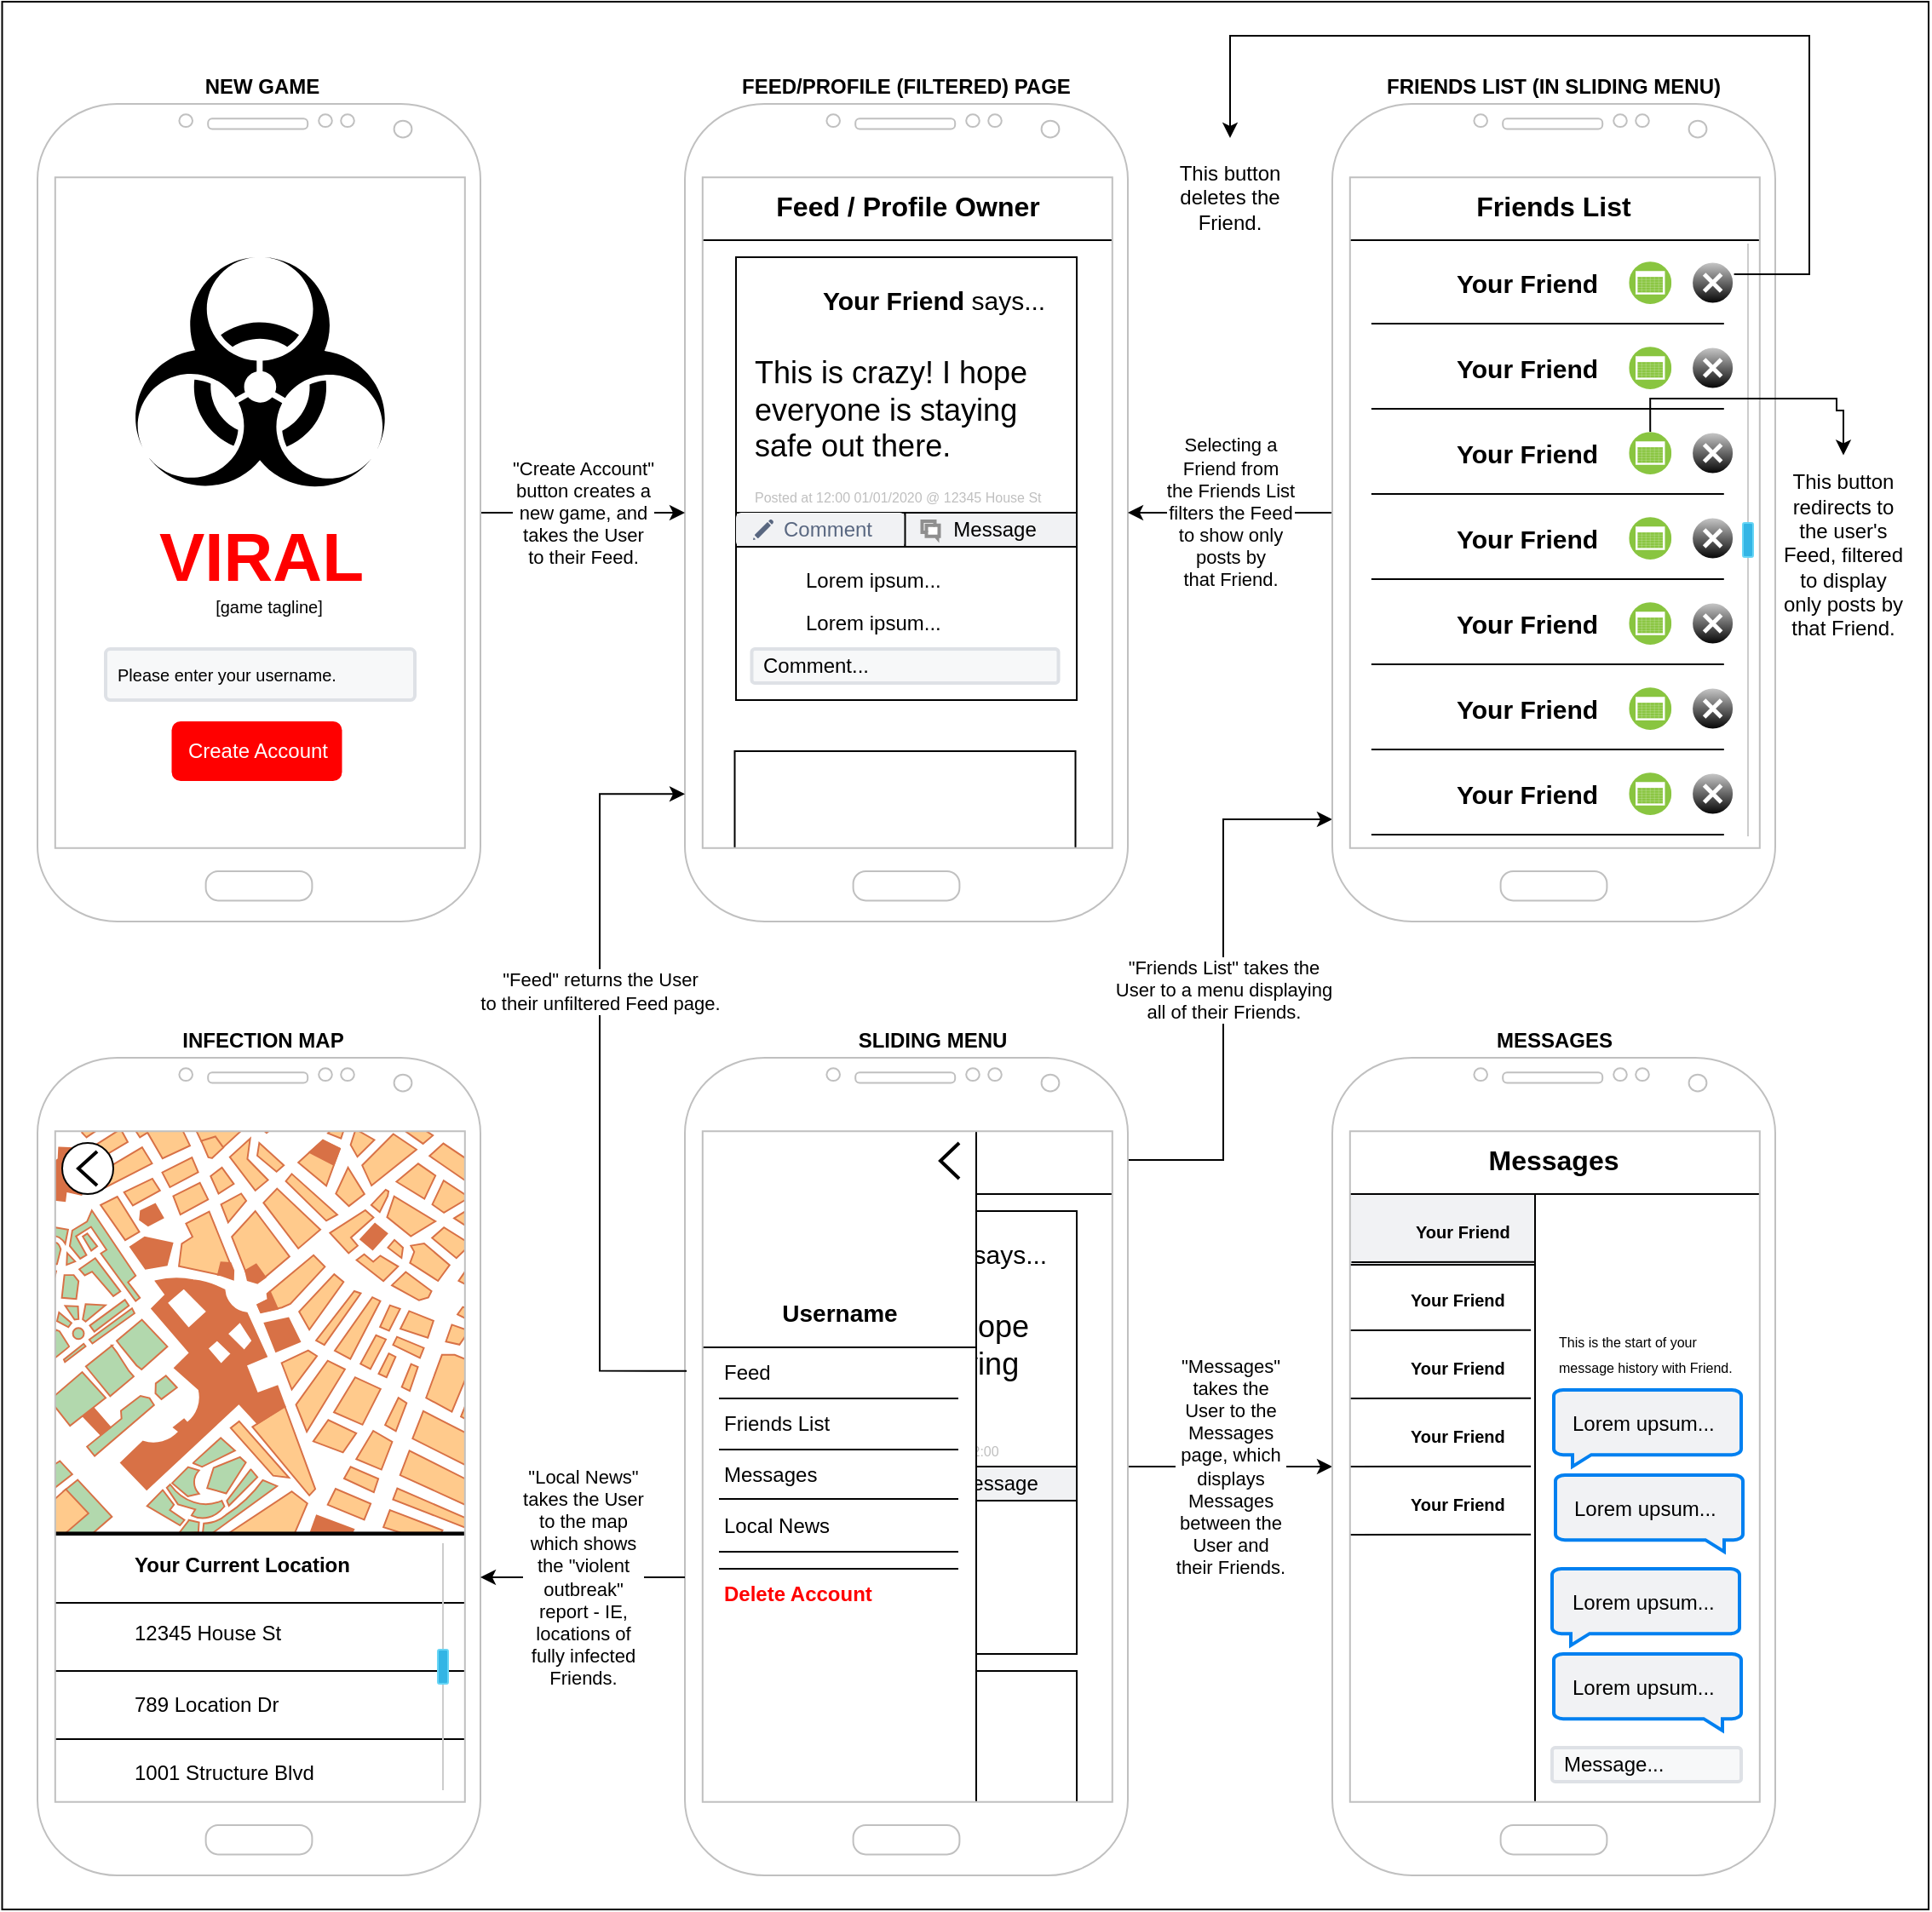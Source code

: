 <mxfile version="13.10.4" type="device"><diagram id="xBEG8nHPjuglZwFJelRr" name="Page-1"><mxGraphModel dx="1550" dy="1936" grid="1" gridSize="10" guides="1" tooltips="1" connect="1" arrows="1" fold="1" page="1" pageScale="1" pageWidth="850" pageHeight="1100" math="0" shadow="0"><root><mxCell id="0"/><mxCell id="1" parent="0"/><mxCell id="NJCyC9JoE9aAot3dps7u-75" value="&lt;font color=&quot;#ff0000&quot; size=&quot;1&quot;&gt;&lt;b style=&quot;font-size: 200px&quot;&gt;V&lt;/b&gt;&lt;/font&gt;" style="text;html=1;strokeColor=none;fillColor=none;align=center;verticalAlign=middle;whiteSpace=wrap;rounded=0;" parent="1" vertex="1"><mxGeometry x="110" y="120" width="160" height="160" as="geometry"/></mxCell><mxCell id="6QapBlnQZjhQ1HL3HOUa-1" value="" style="rounded=0;whiteSpace=wrap;html=1;" parent="1" vertex="1"><mxGeometry x="39.25" y="-20" width="1130.75" height="1120" as="geometry"/></mxCell><mxCell id="NJCyC9JoE9aAot3dps7u-272" value="" style="group" parent="1" vertex="1" connectable="0"><mxGeometry x="829" y="690" width="120" height="350" as="geometry"/></mxCell><mxCell id="NJCyC9JoE9aAot3dps7u-276" value="" style="rounded=0;whiteSpace=wrap;html=1;strokeColor=#000000;fillColor=#FFFFFF;fontColor=#000000;" parent="NJCyC9JoE9aAot3dps7u-272" vertex="1"><mxGeometry y="-15" width="110" height="365" as="geometry"/></mxCell><mxCell id="NJCyC9JoE9aAot3dps7u-286" value="" style="group" parent="NJCyC9JoE9aAot3dps7u-272" vertex="1" connectable="0"><mxGeometry x="0.004" y="40" width="107.786" height="30" as="geometry"/></mxCell><mxCell id="NJCyC9JoE9aAot3dps7u-287" value="" style="shape=image;html=1;verticalAlign=top;verticalLabelPosition=bottom;labelBackgroundColor=#ffffff;imageAspect=0;aspect=fixed;image=https://cdn2.iconfinder.com/data/icons/circle-icons-1/64/profle-128.png" parent="NJCyC9JoE9aAot3dps7u-286" vertex="1"><mxGeometry x="4.716" width="23.077" height="23.077" as="geometry"/></mxCell><mxCell id="NJCyC9JoE9aAot3dps7u-288" value="&lt;font size=&quot;1&quot;&gt;&lt;b&gt;Your Friend&lt;/b&gt;&lt;/font&gt;" style="text;html=1;strokeColor=none;fillColor=none;align=left;verticalAlign=middle;whiteSpace=wrap;rounded=0;" parent="NJCyC9JoE9aAot3dps7u-286" vertex="1"><mxGeometry x="35.316" width="72.47" height="23.08" as="geometry"/></mxCell><mxCell id="NJCyC9JoE9aAot3dps7u-289" value="" style="endArrow=none;html=1;entryX=0.993;entryY=0.123;entryDx=0;entryDy=0;entryPerimeter=0;" parent="NJCyC9JoE9aAot3dps7u-286" edge="1"><mxGeometry width="50" height="50" relative="1" as="geometry"><mxPoint y="30" as="sourcePoint"/><mxPoint x="107.546" y="29.895" as="targetPoint"/></mxGeometry></mxCell><mxCell id="NJCyC9JoE9aAot3dps7u-285" value="" style="group" parent="NJCyC9JoE9aAot3dps7u-272" vertex="1" connectable="0"><mxGeometry x="0.004" y="80" width="107.786" height="30" as="geometry"/></mxCell><mxCell id="NJCyC9JoE9aAot3dps7u-282" value="" style="shape=image;html=1;verticalAlign=top;verticalLabelPosition=bottom;labelBackgroundColor=#ffffff;imageAspect=0;aspect=fixed;image=https://cdn2.iconfinder.com/data/icons/circle-icons-1/64/profle-128.png" parent="NJCyC9JoE9aAot3dps7u-285" vertex="1"><mxGeometry x="4.716" width="23.077" height="23.077" as="geometry"/></mxCell><mxCell id="NJCyC9JoE9aAot3dps7u-283" value="&lt;font size=&quot;1&quot;&gt;&lt;b&gt;Your Friend&lt;/b&gt;&lt;/font&gt;" style="text;html=1;strokeColor=none;fillColor=none;align=left;verticalAlign=middle;whiteSpace=wrap;rounded=0;" parent="NJCyC9JoE9aAot3dps7u-285" vertex="1"><mxGeometry x="35.316" width="72.47" height="23.08" as="geometry"/></mxCell><mxCell id="NJCyC9JoE9aAot3dps7u-284" value="" style="endArrow=none;html=1;entryX=0.993;entryY=0.123;entryDx=0;entryDy=0;entryPerimeter=0;" parent="NJCyC9JoE9aAot3dps7u-285" edge="1"><mxGeometry width="50" height="50" relative="1" as="geometry"><mxPoint y="30" as="sourcePoint"/><mxPoint x="107.546" y="29.895" as="targetPoint"/></mxGeometry></mxCell><mxCell id="NJCyC9JoE9aAot3dps7u-290" value="" style="group" parent="NJCyC9JoE9aAot3dps7u-272" vertex="1" connectable="0"><mxGeometry x="0.004" y="120" width="107.786" height="30" as="geometry"/></mxCell><mxCell id="NJCyC9JoE9aAot3dps7u-291" value="" style="shape=image;html=1;verticalAlign=top;verticalLabelPosition=bottom;labelBackgroundColor=#ffffff;imageAspect=0;aspect=fixed;image=https://cdn2.iconfinder.com/data/icons/circle-icons-1/64/profle-128.png" parent="NJCyC9JoE9aAot3dps7u-290" vertex="1"><mxGeometry x="4.716" width="23.077" height="23.077" as="geometry"/></mxCell><mxCell id="NJCyC9JoE9aAot3dps7u-292" value="&lt;font size=&quot;1&quot;&gt;&lt;b&gt;Your Friend&lt;/b&gt;&lt;/font&gt;" style="text;html=1;strokeColor=none;fillColor=none;align=left;verticalAlign=middle;whiteSpace=wrap;rounded=0;" parent="NJCyC9JoE9aAot3dps7u-290" vertex="1"><mxGeometry x="35.316" width="72.47" height="23.08" as="geometry"/></mxCell><mxCell id="NJCyC9JoE9aAot3dps7u-293" value="" style="endArrow=none;html=1;entryX=0.993;entryY=0.123;entryDx=0;entryDy=0;entryPerimeter=0;" parent="NJCyC9JoE9aAot3dps7u-290" edge="1"><mxGeometry width="50" height="50" relative="1" as="geometry"><mxPoint y="30" as="sourcePoint"/><mxPoint x="107.546" y="29.895" as="targetPoint"/></mxGeometry></mxCell><mxCell id="NJCyC9JoE9aAot3dps7u-295" value="" style="group" parent="NJCyC9JoE9aAot3dps7u-272" vertex="1" connectable="0"><mxGeometry x="0.004" y="160" width="107.786" height="30" as="geometry"/></mxCell><mxCell id="NJCyC9JoE9aAot3dps7u-296" value="" style="shape=image;html=1;verticalAlign=top;verticalLabelPosition=bottom;labelBackgroundColor=#ffffff;imageAspect=0;aspect=fixed;image=https://cdn2.iconfinder.com/data/icons/circle-icons-1/64/profle-128.png" parent="NJCyC9JoE9aAot3dps7u-295" vertex="1"><mxGeometry x="4.716" width="23.077" height="23.077" as="geometry"/></mxCell><mxCell id="NJCyC9JoE9aAot3dps7u-297" value="&lt;font size=&quot;1&quot;&gt;&lt;b&gt;Your Friend&lt;/b&gt;&lt;/font&gt;" style="text;html=1;strokeColor=none;fillColor=none;align=left;verticalAlign=middle;whiteSpace=wrap;rounded=0;" parent="NJCyC9JoE9aAot3dps7u-295" vertex="1"><mxGeometry x="35.316" width="72.47" height="23.08" as="geometry"/></mxCell><mxCell id="NJCyC9JoE9aAot3dps7u-298" value="" style="endArrow=none;html=1;entryX=0.993;entryY=0.123;entryDx=0;entryDy=0;entryPerimeter=0;" parent="NJCyC9JoE9aAot3dps7u-295" edge="1"><mxGeometry width="50" height="50" relative="1" as="geometry"><mxPoint y="30" as="sourcePoint"/><mxPoint x="107.546" y="29.895" as="targetPoint"/></mxGeometry></mxCell><mxCell id="NJCyC9JoE9aAot3dps7u-274" value="&lt;font size=&quot;1&quot;&gt;&lt;b&gt;Your Friend&lt;/b&gt;&lt;/font&gt;" style="text;html=1;strokeColor=none;fillColor=none;align=left;verticalAlign=middle;whiteSpace=wrap;rounded=0;" parent="NJCyC9JoE9aAot3dps7u-272" vertex="1"><mxGeometry x="37" width="72.47" height="23.08" as="geometry"/></mxCell><mxCell id="NJCyC9JoE9aAot3dps7u-273" value="" style="shape=image;html=1;verticalAlign=top;verticalLabelPosition=bottom;labelBackgroundColor=#ffffff;imageAspect=0;aspect=fixed;image=https://cdn2.iconfinder.com/data/icons/circle-icons-1/64/profle-128.png" parent="NJCyC9JoE9aAot3dps7u-272" vertex="1"><mxGeometry x="6.4" width="23.077" height="23.077" as="geometry"/></mxCell><mxCell id="NJCyC9JoE9aAot3dps7u-275" value="" style="endArrow=none;html=1;entryX=0.993;entryY=0.123;entryDx=0;entryDy=0;entryPerimeter=0;" parent="NJCyC9JoE9aAot3dps7u-272" target="NJCyC9JoE9aAot3dps7u-276" edge="1"><mxGeometry width="50" height="50" relative="1" as="geometry"><mxPoint x="1.684" y="30" as="sourcePoint"/><mxPoint x="80" y="30" as="targetPoint"/></mxGeometry></mxCell><mxCell id="NJCyC9JoE9aAot3dps7u-311" value="" style="rounded=0;whiteSpace=wrap;html=1;strokeColor=#000000;fontColor=#000000;fillColor=#F1F2F4;" parent="NJCyC9JoE9aAot3dps7u-272" vertex="1"><mxGeometry y="-10" width="110" height="41.54" as="geometry"/></mxCell><mxCell id="NJCyC9JoE9aAot3dps7u-312" value="" style="group" parent="NJCyC9JoE9aAot3dps7u-272" vertex="1" connectable="0"><mxGeometry x="2.214" width="107.786" height="30" as="geometry"/></mxCell><mxCell id="NJCyC9JoE9aAot3dps7u-313" value="" style="shape=image;html=1;verticalAlign=top;verticalLabelPosition=bottom;labelBackgroundColor=#ffffff;imageAspect=0;aspect=fixed;image=https://cdn2.iconfinder.com/data/icons/circle-icons-1/64/profle-128.png" parent="NJCyC9JoE9aAot3dps7u-312" vertex="1"><mxGeometry x="4.716" width="23.077" height="23.077" as="geometry"/></mxCell><mxCell id="NJCyC9JoE9aAot3dps7u-314" value="&lt;font size=&quot;1&quot;&gt;&lt;b&gt;Your Friend&lt;/b&gt;&lt;/font&gt;" style="text;html=1;strokeColor=none;fillColor=none;align=left;verticalAlign=middle;whiteSpace=wrap;rounded=0;" parent="NJCyC9JoE9aAot3dps7u-312" vertex="1"><mxGeometry x="35.316" width="72.47" height="23.08" as="geometry"/></mxCell><mxCell id="NJCyC9JoE9aAot3dps7u-315" value="" style="endArrow=none;html=1;entryX=0.993;entryY=0.123;entryDx=0;entryDy=0;entryPerimeter=0;" parent="NJCyC9JoE9aAot3dps7u-312" edge="1"><mxGeometry width="50" height="50" relative="1" as="geometry"><mxPoint y="30" as="sourcePoint"/><mxPoint x="107.546" y="29.895" as="targetPoint"/></mxGeometry></mxCell><mxCell id="NJCyC9JoE9aAot3dps7u-270" value="" style="shape=image;html=1;verticalAlign=top;verticalLabelPosition=bottom;labelBackgroundColor=#ffffff;imageAspect=0;aspect=fixed;image=https://cdn3.iconfinder.com/data/icons/faticons/32/view-01-128.png;rounded=0;strokeColor=#000000;fillColor=#FFFFFF;fontColor=#000000;" parent="1" vertex="1"><mxGeometry x="171.75" y="187" width="40" height="40" as="geometry"/></mxCell><mxCell id="NJCyC9JoE9aAot3dps7u-76" value="" style="verticalLabelPosition=bottom;shadow=0;dashed=0;align=center;html=1;verticalAlign=top;strokeWidth=1;shape=mxgraph.mockup.misc.map;rounded=0;fillColor=#FFFFFF;" parent="1" vertex="1"><mxGeometry x="67" y="635" width="250" height="245" as="geometry"/></mxCell><mxCell id="NJCyC9JoE9aAot3dps7u-90" value="" style="ellipse;whiteSpace=wrap;html=1;aspect=fixed;rounded=0;strokeColor=#000000;fillColor=#FFFFFF;" parent="1" vertex="1"><mxGeometry x="74.5" y="650" width="30" height="30" as="geometry"/></mxCell><mxCell id="NJCyC9JoE9aAot3dps7u-52" value="" style="rounded=0;whiteSpace=wrap;html=1;strokeColor=#000000;fillColor=#FFFFFF;" parent="1" vertex="1"><mxGeometry x="469.25" y="420" width="200" height="90" as="geometry"/></mxCell><mxCell id="NJCyC9JoE9aAot3dps7u-42" value="" style="rounded=0;whiteSpace=wrap;html=1;" parent="1" vertex="1"><mxGeometry x="470" y="280" width="99.25" height="20" as="geometry"/></mxCell><mxCell id="NJCyC9JoE9aAot3dps7u-10" value="&lt;b&gt;&lt;font style=&quot;font-size: 16px&quot;&gt;Feed / Profile Owner&lt;/font&gt;&lt;/b&gt;" style="rounded=0;whiteSpace=wrap;html=1;" parent="1" vertex="1"><mxGeometry x="450" y="80" width="242" height="40" as="geometry"/></mxCell><mxCell id="NJCyC9JoE9aAot3dps7u-1" value="" style="verticalLabelPosition=bottom;verticalAlign=top;html=1;shadow=0;dashed=0;strokeWidth=1;shape=mxgraph.android.phone2;strokeColor=#c0c0c0;" parent="1" vertex="1"><mxGeometry x="440" y="40" width="260" height="480" as="geometry"/></mxCell><mxCell id="5lwBTxA7Jev0OWPv80_y-27" value="&quot;Create Account&quot;&lt;br&gt;button creates a&lt;br&gt;new game, and&lt;br&gt;takes the User&lt;br&gt;to their Feed." style="edgeStyle=orthogonalEdgeStyle;rounded=0;orthogonalLoop=1;jettySize=auto;html=1;" parent="1" source="NJCyC9JoE9aAot3dps7u-7" target="NJCyC9JoE9aAot3dps7u-1" edge="1"><mxGeometry relative="1" as="geometry"/></mxCell><mxCell id="NJCyC9JoE9aAot3dps7u-7" value="" style="verticalLabelPosition=bottom;verticalAlign=top;html=1;shadow=0;dashed=0;strokeWidth=1;shape=mxgraph.android.phone2;strokeColor=#c0c0c0;" parent="1" vertex="1"><mxGeometry x="60" y="40" width="260" height="480" as="geometry"/></mxCell><mxCell id="NJCyC9JoE9aAot3dps7u-11" value="" style="shape=image;html=1;verticalAlign=top;verticalLabelPosition=bottom;labelBackgroundColor=#ffffff;imageAspect=0;aspect=fixed;image=https://cdn4.iconfinder.com/data/icons/wirecons-free-vector-icons/32/menu-alt-128.png" parent="1" vertex="1"><mxGeometry x="460" y="90" width="20" height="20" as="geometry"/></mxCell><mxCell id="NJCyC9JoE9aAot3dps7u-33" value="" style="rounded=0;whiteSpace=wrap;html=1;" parent="1" vertex="1"><mxGeometry x="470" y="130" width="200" height="150" as="geometry"/></mxCell><mxCell id="NJCyC9JoE9aAot3dps7u-34" value="" style="shape=image;html=1;verticalAlign=top;verticalLabelPosition=bottom;labelBackgroundColor=#ffffff;imageAspect=0;aspect=fixed;image=https://cdn2.iconfinder.com/data/icons/circle-icons-1/64/profle-128.png" parent="1" vertex="1"><mxGeometry x="479.25" y="140" width="30" height="30" as="geometry"/></mxCell><mxCell id="NJCyC9JoE9aAot3dps7u-35" value="&lt;font style=&quot;font-size: 15px&quot;&gt;&lt;b&gt;Your Friend&lt;/b&gt;&amp;nbsp;says...&lt;/font&gt;" style="text;html=1;strokeColor=none;fillColor=none;align=left;verticalAlign=middle;whiteSpace=wrap;rounded=0;" parent="1" vertex="1"><mxGeometry x="519.25" y="140" width="150" height="30" as="geometry"/></mxCell><mxCell id="NJCyC9JoE9aAot3dps7u-36" value="&lt;font style=&quot;font-size: 8px&quot; color=&quot;#bfbfbf&quot;&gt;Posted at 12:00 01/01/2020 @ 12345 House St&lt;/font&gt;" style="text;html=1;strokeColor=none;fillColor=none;align=left;verticalAlign=middle;whiteSpace=wrap;rounded=0;" parent="1" vertex="1"><mxGeometry x="479.25" y="260" width="180" height="20" as="geometry"/></mxCell><mxCell id="NJCyC9JoE9aAot3dps7u-37" value="&lt;font style=&quot;font-size: 18px&quot;&gt;This is crazy! I hope everyone is staying safe out there.&lt;/font&gt;" style="text;html=1;strokeColor=none;fillColor=none;align=left;verticalAlign=middle;whiteSpace=wrap;rounded=0;" parent="1" vertex="1"><mxGeometry x="479.25" y="180" width="180" height="80" as="geometry"/></mxCell><mxCell id="NJCyC9JoE9aAot3dps7u-39" value="Comment" style="rounded=1;align=left;fillColor=#F1F2F4;strokeColor=none;html=1;fontColor=#596780;fontSize=12;spacingLeft=26;" parent="1" vertex="1"><mxGeometry x="470" y="280" width="99.25" height="20" as="geometry"/></mxCell><mxCell id="NJCyC9JoE9aAot3dps7u-40" value="" style="shape=mxgraph.mscae.intune.subscription_portal;fillColor=#596780;strokeColor=none;fontColor=#ffffff;labelPosition=right;verticalLabelPosition=middle;align=left;verticalAlign=middle;html=1;spacingLeft=5" parent="NJCyC9JoE9aAot3dps7u-39" vertex="1"><mxGeometry y="0.5" width="12" height="12" relative="1" as="geometry"><mxPoint x="10" y="-6" as="offset"/></mxGeometry></mxCell><mxCell id="NJCyC9JoE9aAot3dps7u-43" value="&amp;nbsp; &amp;nbsp; &amp;nbsp; &amp;nbsp; Message" style="rounded=0;whiteSpace=wrap;html=1;align=left;fillColor=#F1F2F4;" parent="1" vertex="1"><mxGeometry x="569.25" y="280" width="100.75" height="20" as="geometry"/></mxCell><mxCell id="NJCyC9JoE9aAot3dps7u-44" value="" style="html=1;verticalLabelPosition=bottom;align=center;labelBackgroundColor=#ffffff;verticalAlign=top;strokeWidth=2;shadow=0;dashed=0;shape=mxgraph.ios7.icons.messages;strokeColor=#8F8F8F;" parent="1" vertex="1"><mxGeometry x="579.25" y="285" width="10" height="10" as="geometry"/></mxCell><mxCell id="NJCyC9JoE9aAot3dps7u-45" value="" style="rounded=0;whiteSpace=wrap;html=1;fillColor=#FFFFFF;" parent="1" vertex="1"><mxGeometry x="470" y="300" width="200" height="90" as="geometry"/></mxCell><mxCell id="NJCyC9JoE9aAot3dps7u-48" value="" style="shape=image;html=1;verticalAlign=top;verticalLabelPosition=bottom;labelBackgroundColor=#ffffff;imageAspect=0;aspect=fixed;image=https://cdn2.iconfinder.com/data/icons/circle-icons-1/64/profle-128.png" parent="1" vertex="1"><mxGeometry x="479.25" y="310" width="20" height="20" as="geometry"/></mxCell><mxCell id="NJCyC9JoE9aAot3dps7u-49" value="Lorem ipsum..." style="text;html=1;strokeColor=none;fillColor=none;align=left;verticalAlign=middle;whiteSpace=wrap;rounded=0;" parent="1" vertex="1"><mxGeometry x="509.25" y="310" width="140" height="20" as="geometry"/></mxCell><mxCell id="NJCyC9JoE9aAot3dps7u-50" value="" style="shape=image;html=1;verticalAlign=top;verticalLabelPosition=bottom;labelBackgroundColor=#ffffff;imageAspect=0;aspect=fixed;image=https://cdn2.iconfinder.com/data/icons/circle-icons-1/64/profle-128.png" parent="1" vertex="1"><mxGeometry x="479.25" y="335" width="20" height="20" as="geometry"/></mxCell><mxCell id="NJCyC9JoE9aAot3dps7u-51" value="Lorem ipsum..." style="text;html=1;strokeColor=none;fillColor=none;align=left;verticalAlign=middle;whiteSpace=wrap;rounded=0;" parent="1" vertex="1"><mxGeometry x="509.25" y="335" width="140" height="20" as="geometry"/></mxCell><mxCell id="NJCyC9JoE9aAot3dps7u-53" value="" style="rounded=0;whiteSpace=wrap;html=1;strokeColor=#000000;fillColor=#FFFFFF;" parent="1" vertex="1"><mxGeometry x="470" y="960" width="200" height="90" as="geometry"/></mxCell><mxCell id="NJCyC9JoE9aAot3dps7u-54" value="" style="rounded=0;whiteSpace=wrap;html=1;" parent="1" vertex="1"><mxGeometry x="470" y="840" width="100" height="20" as="geometry"/></mxCell><mxCell id="5lwBTxA7Jev0OWPv80_y-10" value="&quot;Friends List&quot; takes the&lt;br&gt;User to a menu displaying &lt;br&gt;all of their Friends." style="edgeStyle=orthogonalEdgeStyle;rounded=0;orthogonalLoop=1;jettySize=auto;html=1;entryX=0;entryY=0.875;entryDx=0;entryDy=0;entryPerimeter=0;" parent="1" source="NJCyC9JoE9aAot3dps7u-55" target="NJCyC9JoE9aAot3dps7u-143" edge="1"><mxGeometry relative="1" as="geometry"><mxPoint x="772" y="660" as="targetPoint"/></mxGeometry></mxCell><mxCell id="NJCyC9JoE9aAot3dps7u-55" value="&lt;b&gt;&lt;font style=&quot;font-size: 16px&quot;&gt;Feed&lt;/font&gt;&lt;/b&gt;" style="rounded=0;whiteSpace=wrap;html=1;" parent="1" vertex="1"><mxGeometry x="450" y="640" width="242" height="40" as="geometry"/></mxCell><mxCell id="NJCyC9JoE9aAot3dps7u-57" value="" style="shape=image;html=1;verticalAlign=top;verticalLabelPosition=bottom;labelBackgroundColor=#ffffff;imageAspect=0;aspect=fixed;image=https://cdn4.iconfinder.com/data/icons/wirecons-free-vector-icons/32/menu-alt-128.png" parent="1" vertex="1"><mxGeometry x="460" y="650" width="20" height="20" as="geometry"/></mxCell><mxCell id="NJCyC9JoE9aAot3dps7u-58" value="" style="rounded=0;whiteSpace=wrap;html=1;" parent="1" vertex="1"><mxGeometry x="470" y="690" width="200" height="150" as="geometry"/></mxCell><mxCell id="NJCyC9JoE9aAot3dps7u-59" value="" style="shape=image;html=1;verticalAlign=top;verticalLabelPosition=bottom;labelBackgroundColor=#ffffff;imageAspect=0;aspect=fixed;image=https://cdn2.iconfinder.com/data/icons/circle-icons-1/64/profle-128.png" parent="1" vertex="1"><mxGeometry x="480" y="700" width="30" height="30" as="geometry"/></mxCell><mxCell id="NJCyC9JoE9aAot3dps7u-60" value="&lt;font style=&quot;font-size: 15px&quot;&gt;&lt;b&gt;Your Friend&lt;/b&gt;&amp;nbsp;says...&lt;/font&gt;" style="text;html=1;strokeColor=none;fillColor=none;align=left;verticalAlign=middle;whiteSpace=wrap;rounded=0;" parent="1" vertex="1"><mxGeometry x="520" y="700" width="150" height="30" as="geometry"/></mxCell><mxCell id="NJCyC9JoE9aAot3dps7u-61" value="&lt;font style=&quot;font-size: 8px&quot; color=&quot;#bfbfbf&quot;&gt;Posted at 01/01/2020 @ 12:00&lt;/font&gt;" style="text;html=1;strokeColor=none;fillColor=none;align=center;verticalAlign=middle;whiteSpace=wrap;rounded=0;" parent="1" vertex="1"><mxGeometry x="470" y="820" width="200" height="20" as="geometry"/></mxCell><mxCell id="NJCyC9JoE9aAot3dps7u-62" value="&lt;font style=&quot;font-size: 18px&quot;&gt;This is crazy! I hope everyone is staying safe out there.&lt;/font&gt;" style="text;html=1;strokeColor=none;fillColor=none;align=left;verticalAlign=middle;whiteSpace=wrap;rounded=0;" parent="1" vertex="1"><mxGeometry x="480" y="740" width="180" height="80" as="geometry"/></mxCell><mxCell id="NJCyC9JoE9aAot3dps7u-63" value="Comment" style="rounded=1;align=left;fillColor=#F1F2F4;strokeColor=none;html=1;fontColor=#596780;fontSize=12;spacingLeft=26;" parent="1" vertex="1"><mxGeometry x="470" y="840" width="100" height="20" as="geometry"/></mxCell><mxCell id="NJCyC9JoE9aAot3dps7u-64" value="" style="shape=mxgraph.mscae.intune.subscription_portal;fillColor=#596780;strokeColor=none;fontColor=#ffffff;labelPosition=right;verticalLabelPosition=middle;align=left;verticalAlign=middle;html=1;spacingLeft=5" parent="NJCyC9JoE9aAot3dps7u-63" vertex="1"><mxGeometry y="0.5" width="12" height="12" relative="1" as="geometry"><mxPoint x="10" y="-6" as="offset"/></mxGeometry></mxCell><mxCell id="NJCyC9JoE9aAot3dps7u-65" value="&amp;nbsp; &amp;nbsp; &amp;nbsp; &amp;nbsp; Message" style="rounded=0;whiteSpace=wrap;html=1;align=left;fillColor=#F1F2F4;" parent="1" vertex="1"><mxGeometry x="570" y="840" width="100" height="20" as="geometry"/></mxCell><mxCell id="NJCyC9JoE9aAot3dps7u-66" value="" style="html=1;verticalLabelPosition=bottom;align=center;labelBackgroundColor=#ffffff;verticalAlign=top;strokeWidth=2;shadow=0;dashed=0;shape=mxgraph.ios7.icons.messages;strokeColor=#8F8F8F;" parent="1" vertex="1"><mxGeometry x="580" y="845" width="10" height="10" as="geometry"/></mxCell><mxCell id="NJCyC9JoE9aAot3dps7u-67" value="" style="rounded=0;whiteSpace=wrap;html=1;fillColor=#FFFFFF;" parent="1" vertex="1"><mxGeometry x="470" y="860" width="200" height="90" as="geometry"/></mxCell><mxCell id="NJCyC9JoE9aAot3dps7u-68" value="" style="shape=image;html=1;verticalAlign=top;verticalLabelPosition=bottom;labelBackgroundColor=#ffffff;imageAspect=0;aspect=fixed;image=https://cdn2.iconfinder.com/data/icons/circle-icons-1/64/profle-128.png" parent="1" vertex="1"><mxGeometry x="480" y="870" width="20" height="20" as="geometry"/></mxCell><mxCell id="NJCyC9JoE9aAot3dps7u-69" value="Blah blah blah...." style="text;html=1;strokeColor=none;fillColor=none;align=left;verticalAlign=middle;whiteSpace=wrap;rounded=0;" parent="1" vertex="1"><mxGeometry x="510" y="870" width="140" height="20" as="geometry"/></mxCell><mxCell id="NJCyC9JoE9aAot3dps7u-70" value="" style="shape=image;html=1;verticalAlign=top;verticalLabelPosition=bottom;labelBackgroundColor=#ffffff;imageAspect=0;aspect=fixed;image=https://cdn2.iconfinder.com/data/icons/circle-icons-1/64/profle-128.png" parent="1" vertex="1"><mxGeometry x="480" y="895" width="20" height="20" as="geometry"/></mxCell><mxCell id="NJCyC9JoE9aAot3dps7u-71" value="Blah blah blah...." style="text;html=1;strokeColor=none;fillColor=none;align=left;verticalAlign=middle;whiteSpace=wrap;rounded=0;" parent="1" vertex="1"><mxGeometry x="510" y="895" width="140" height="20" as="geometry"/></mxCell><mxCell id="NJCyC9JoE9aAot3dps7u-13" value="" style="rounded=0;whiteSpace=wrap;html=1;" parent="1" vertex="1"><mxGeometry x="450" y="635" width="161" height="410" as="geometry"/></mxCell><mxCell id="NJCyC9JoE9aAot3dps7u-46" value="" style="group" parent="1" vertex="1" connectable="0"><mxGeometry x="450" y="640" width="161" height="320" as="geometry"/></mxCell><mxCell id="NJCyC9JoE9aAot3dps7u-14" value="" style="rounded=0;whiteSpace=wrap;html=1;" parent="NJCyC9JoE9aAot3dps7u-46" vertex="1"><mxGeometry width="161" height="130" as="geometry"/></mxCell><mxCell id="NJCyC9JoE9aAot3dps7u-15" value="&lt;b&gt;&lt;font style=&quot;font-size: 14px&quot;&gt;Username&lt;/font&gt;&lt;/b&gt;" style="text;html=1;strokeColor=none;fillColor=none;align=center;verticalAlign=middle;whiteSpace=wrap;rounded=0;" parent="NJCyC9JoE9aAot3dps7u-46" vertex="1"><mxGeometry x="31" y="90" width="100" height="40" as="geometry"/></mxCell><mxCell id="NJCyC9JoE9aAot3dps7u-17" value="" style="shape=image;html=1;verticalAlign=top;verticalLabelPosition=bottom;labelBackgroundColor=#ffffff;imageAspect=0;aspect=fixed;image=https://cdn2.iconfinder.com/data/icons/circle-icons-1/64/profle-128.png" parent="NJCyC9JoE9aAot3dps7u-46" vertex="1"><mxGeometry x="45.5" y="20" width="70" height="70" as="geometry"/></mxCell><mxCell id="NJCyC9JoE9aAot3dps7u-18" value="Feed" style="text;html=1;strokeColor=none;fillColor=none;align=left;verticalAlign=middle;whiteSpace=wrap;rounded=0;" parent="NJCyC9JoE9aAot3dps7u-46" vertex="1"><mxGeometry x="11" y="130" width="140" height="30" as="geometry"/></mxCell><mxCell id="NJCyC9JoE9aAot3dps7u-19" value="Friends List" style="text;html=1;strokeColor=none;fillColor=none;align=left;verticalAlign=middle;whiteSpace=wrap;rounded=0;" parent="NJCyC9JoE9aAot3dps7u-46" vertex="1"><mxGeometry x="10.5" y="160" width="140" height="30" as="geometry"/></mxCell><mxCell id="NJCyC9JoE9aAot3dps7u-20" value="Messages" style="text;html=1;strokeColor=none;fillColor=none;align=left;verticalAlign=middle;whiteSpace=wrap;rounded=0;" parent="NJCyC9JoE9aAot3dps7u-46" vertex="1"><mxGeometry x="11" y="190" width="140" height="30" as="geometry"/></mxCell><mxCell id="NJCyC9JoE9aAot3dps7u-22" value="" style="endArrow=none;html=1;" parent="NJCyC9JoE9aAot3dps7u-46" edge="1"><mxGeometry width="50" height="50" relative="1" as="geometry"><mxPoint x="10" y="190" as="sourcePoint"/><mxPoint x="150.5" y="190" as="targetPoint"/></mxGeometry></mxCell><mxCell id="NJCyC9JoE9aAot3dps7u-23" value="" style="endArrow=none;html=1;" parent="NJCyC9JoE9aAot3dps7u-46" edge="1"><mxGeometry width="50" height="50" relative="1" as="geometry"><mxPoint x="10" y="160" as="sourcePoint"/><mxPoint x="150.5" y="160" as="targetPoint"/></mxGeometry></mxCell><mxCell id="NJCyC9JoE9aAot3dps7u-25" value="Local News" style="text;html=1;strokeColor=none;fillColor=none;align=left;verticalAlign=middle;whiteSpace=wrap;rounded=0;" parent="NJCyC9JoE9aAot3dps7u-46" vertex="1"><mxGeometry x="10.5" y="220" width="140" height="30" as="geometry"/></mxCell><mxCell id="NJCyC9JoE9aAot3dps7u-29" value="&lt;b&gt;&lt;font color=&quot;#ff0000&quot;&gt;Delete Account&lt;/font&gt;&lt;/b&gt;" style="text;html=1;strokeColor=none;fillColor=none;align=left;verticalAlign=middle;whiteSpace=wrap;rounded=0;" parent="NJCyC9JoE9aAot3dps7u-46" vertex="1"><mxGeometry x="10.5" y="260" width="140" height="30" as="geometry"/></mxCell><mxCell id="NJCyC9JoE9aAot3dps7u-24" value="" style="endArrow=none;html=1;" parent="NJCyC9JoE9aAot3dps7u-46" edge="1"><mxGeometry width="50" height="50" relative="1" as="geometry"><mxPoint x="10" y="219" as="sourcePoint"/><mxPoint x="150.5" y="219" as="targetPoint"/></mxGeometry></mxCell><mxCell id="NJCyC9JoE9aAot3dps7u-21" value="" style="endArrow=none;html=1;" parent="NJCyC9JoE9aAot3dps7u-46" edge="1"><mxGeometry width="50" height="50" relative="1" as="geometry"><mxPoint x="10" y="250" as="sourcePoint"/><mxPoint x="150.5" y="250" as="targetPoint"/></mxGeometry></mxCell><mxCell id="NJCyC9JoE9aAot3dps7u-73" value="" style="html=1;verticalLabelPosition=bottom;labelBackgroundColor=#ffffff;verticalAlign=top;shadow=0;dashed=0;strokeWidth=2;shape=mxgraph.ios7.misc.left;rounded=0;fillColor=#FFFFFF;" parent="NJCyC9JoE9aAot3dps7u-46" vertex="1"><mxGeometry x="140" y="10" width="11" height="21" as="geometry"/></mxCell><mxCell id="NJCyC9JoE9aAot3dps7u-31" value="" style="endArrow=none;html=1;" parent="NJCyC9JoE9aAot3dps7u-46" edge="1"><mxGeometry width="50" height="50" relative="1" as="geometry"><mxPoint x="10" y="260" as="sourcePoint"/><mxPoint x="150.5" y="260" as="targetPoint"/></mxGeometry></mxCell><mxCell id="5lwBTxA7Jev0OWPv80_y-3" value="&quot;Messages&quot;&lt;br&gt;takes the&lt;br&gt;User to the&lt;br&gt;Messages&lt;br&gt;page, which&lt;br&gt;displays&lt;br&gt;Messages&lt;br&gt;between the&lt;br&gt;User and&lt;br&gt;their Friends." style="edgeStyle=orthogonalEdgeStyle;rounded=0;orthogonalLoop=1;jettySize=auto;html=1;" parent="1" source="NJCyC9JoE9aAot3dps7u-56" target="NJCyC9JoE9aAot3dps7u-241" edge="1"><mxGeometry relative="1" as="geometry"/></mxCell><mxCell id="NJCyC9JoE9aAot3dps7u-56" value="" style="verticalLabelPosition=bottom;verticalAlign=top;html=1;shadow=0;dashed=0;strokeWidth=1;shape=mxgraph.android.phone2;strokeColor=#c0c0c0;" parent="1" vertex="1"><mxGeometry x="440" y="600" width="260" height="480" as="geometry"/></mxCell><mxCell id="NJCyC9JoE9aAot3dps7u-74" value="" style="shape=mxgraph.signs.safety.biohazard;html=1;pointerEvents=1;fillColor=#000000;strokeColor=none;verticalLabelPosition=bottom;verticalAlign=top;align=center;rounded=0;" parent="1" vertex="1"><mxGeometry x="112.25" y="130" width="157" height="140" as="geometry"/></mxCell><mxCell id="NJCyC9JoE9aAot3dps7u-84" value="" style="rounded=0;whiteSpace=wrap;html=1;strokeColor=#000000;fillColor=#FFFFFF;" parent="1" vertex="1"><mxGeometry x="65" y="880" width="250" height="40" as="geometry"/></mxCell><mxCell id="NJCyC9JoE9aAot3dps7u-85" value="" style="rounded=0;whiteSpace=wrap;html=1;strokeColor=#000000;fillColor=#FFFFFF;" parent="1" vertex="1"><mxGeometry x="65" y="920" width="250" height="40" as="geometry"/></mxCell><mxCell id="NJCyC9JoE9aAot3dps7u-86" value="" style="rounded=0;whiteSpace=wrap;html=1;strokeColor=#000000;fillColor=#FFFFFF;" parent="1" vertex="1"><mxGeometry x="65" y="960" width="250" height="40" as="geometry"/></mxCell><mxCell id="NJCyC9JoE9aAot3dps7u-87" value="" style="rounded=0;whiteSpace=wrap;html=1;strokeColor=#000000;fillColor=#FFFFFF;" parent="1" vertex="1"><mxGeometry x="65" y="1000" width="250" height="40" as="geometry"/></mxCell><mxCell id="NJCyC9JoE9aAot3dps7u-88" value="" style="html=1;verticalLabelPosition=bottom;labelBackgroundColor=#ffffff;verticalAlign=top;shadow=0;dashed=0;strokeWidth=2;shape=mxgraph.ios7.misc.left;rounded=0;fillColor=#FFFFFF;" parent="1" vertex="1"><mxGeometry x="84" y="655" width="11" height="20" as="geometry"/></mxCell><mxCell id="NJCyC9JoE9aAot3dps7u-8" value="" style="verticalLabelPosition=bottom;verticalAlign=top;html=1;shadow=0;dashed=0;strokeWidth=1;shape=mxgraph.android.phone2;strokeColor=#c0c0c0;" parent="1" vertex="1"><mxGeometry x="60" y="600" width="260" height="480" as="geometry"/></mxCell><mxCell id="NJCyC9JoE9aAot3dps7u-92" value="" style="shape=image;html=1;verticalAlign=top;verticalLabelPosition=bottom;labelBackgroundColor=#ffffff;imageAspect=0;aspect=fixed;image=https://cdn0.iconfinder.com/data/icons/small-n-flat/24/678111-map-marker-128.png;rounded=0;strokeColor=#000000;fillColor=#FFFFFF;fontColor=#000000;" parent="1" vertex="1"><mxGeometry x="193" y="743" width="40" height="40" as="geometry"/></mxCell><mxCell id="NJCyC9JoE9aAot3dps7u-94" value="" style="shape=image;html=1;verticalAlign=top;verticalLabelPosition=bottom;labelBackgroundColor=#ffffff;imageAspect=0;aspect=fixed;image=https://cdn4.iconfinder.com/data/icons/user-interface-glyph-5/32/Location-128.png;rounded=0;strokeColor=#000000;fillColor=#FFFFFF;fontColor=#000000;" parent="1" vertex="1"><mxGeometry x="101" y="735" width="40" height="40" as="geometry"/></mxCell><mxCell id="NJCyC9JoE9aAot3dps7u-95" value="" style="shape=image;html=1;verticalAlign=top;verticalLabelPosition=bottom;labelBackgroundColor=#ffffff;imageAspect=0;aspect=fixed;image=https://cdn4.iconfinder.com/data/icons/user-interface-glyph-5/32/Location-128.png;rounded=0;strokeColor=#000000;fillColor=#FFFFFF;fontColor=#000000;" parent="1" vertex="1"><mxGeometry x="165" y="675" width="40" height="40" as="geometry"/></mxCell><mxCell id="NJCyC9JoE9aAot3dps7u-96" value="" style="shape=image;html=1;verticalAlign=top;verticalLabelPosition=bottom;labelBackgroundColor=#ffffff;imageAspect=0;aspect=fixed;image=https://cdn4.iconfinder.com/data/icons/user-interface-glyph-5/32/Location-128.png;rounded=0;strokeColor=#000000;fillColor=#FFFFFF;fontColor=#000000;" parent="1" vertex="1"><mxGeometry x="261" y="697" width="40" height="40" as="geometry"/></mxCell><mxCell id="NJCyC9JoE9aAot3dps7u-97" value="" style="shape=image;html=1;verticalAlign=top;verticalLabelPosition=bottom;labelBackgroundColor=#ffffff;imageAspect=0;aspect=fixed;image=https://cdn4.iconfinder.com/data/icons/user-interface-glyph-5/32/Location-128.png;rounded=0;strokeColor=#000000;fillColor=#FFFFFF;fontColor=#000000;" parent="1" vertex="1"><mxGeometry x="151" y="808" width="40" height="40" as="geometry"/></mxCell><mxCell id="NJCyC9JoE9aAot3dps7u-98" value="" style="shape=image;html=1;verticalAlign=top;verticalLabelPosition=bottom;labelBackgroundColor=#ffffff;imageAspect=0;aspect=fixed;image=https://cdn4.iconfinder.com/data/icons/user-interface-glyph-5/32/Location-128.png;rounded=0;strokeColor=#000000;fillColor=#FFFFFF;fontColor=#000000;" parent="1" vertex="1"><mxGeometry x="230" y="765" width="40" height="40" as="geometry"/></mxCell><mxCell id="NJCyC9JoE9aAot3dps7u-99" value="" style="shape=image;html=1;verticalAlign=top;verticalLabelPosition=bottom;labelBackgroundColor=#ffffff;imageAspect=0;aspect=fixed;image=https://cdn4.iconfinder.com/data/icons/user-interface-glyph-5/32/Location-128.png;rounded=0;strokeColor=#000000;fillColor=#FFFFFF;fontColor=#000000;" parent="1" vertex="1"><mxGeometry x="74.5" y="1005" width="30" height="30" as="geometry"/></mxCell><mxCell id="NJCyC9JoE9aAot3dps7u-101" value="" style="shape=image;html=1;verticalAlign=top;verticalLabelPosition=bottom;labelBackgroundColor=#ffffff;imageAspect=0;aspect=fixed;image=https://cdn4.iconfinder.com/data/icons/user-interface-glyph-5/32/Location-128.png;rounded=0;strokeColor=#000000;fillColor=#FFFFFF;fontColor=#000000;" parent="1" vertex="1"><mxGeometry x="75" y="965" width="30" height="30" as="geometry"/></mxCell><mxCell id="NJCyC9JoE9aAot3dps7u-102" value="" style="shape=image;html=1;verticalAlign=top;verticalLabelPosition=bottom;labelBackgroundColor=#ffffff;imageAspect=0;aspect=fixed;image=https://cdn4.iconfinder.com/data/icons/user-interface-glyph-5/32/Location-128.png;rounded=0;strokeColor=#000000;fillColor=#FFFFFF;fontColor=#000000;" parent="1" vertex="1"><mxGeometry x="74.5" y="925" width="30" height="30" as="geometry"/></mxCell><mxCell id="NJCyC9JoE9aAot3dps7u-103" value="" style="shape=image;html=1;verticalAlign=top;verticalLabelPosition=bottom;labelBackgroundColor=#ffffff;imageAspect=0;aspect=fixed;image=https://cdn0.iconfinder.com/data/icons/small-n-flat/24/678111-map-marker-128.png;rounded=0;strokeColor=#000000;fillColor=#FFFFFF;fontColor=#000000;" parent="1" vertex="1"><mxGeometry x="75" y="885" width="30" height="30" as="geometry"/></mxCell><mxCell id="NJCyC9JoE9aAot3dps7u-105" value="Create Account" style="rounded=1;align=center;strokeColor=none;html=1;fontColor=#ffffff;fontSize=12;fillColor=#FF0000;" parent="1" vertex="1"><mxGeometry x="138.75" y="402.5" width="100" height="35" as="geometry"/></mxCell><mxCell id="NJCyC9JoE9aAot3dps7u-109" value="&lt;b&gt;&lt;font style=&quot;font-size: 16px&quot;&gt;Friends List&lt;/font&gt;&lt;/b&gt;" style="rounded=0;whiteSpace=wrap;html=1;" parent="1" vertex="1"><mxGeometry x="829" y="80" width="242" height="40" as="geometry"/></mxCell><mxCell id="NJCyC9JoE9aAot3dps7u-110" value="" style="shape=image;html=1;verticalAlign=top;verticalLabelPosition=bottom;labelBackgroundColor=#ffffff;imageAspect=0;aspect=fixed;image=https://cdn4.iconfinder.com/data/icons/wirecons-free-vector-icons/32/menu-alt-128.png" parent="1" vertex="1"><mxGeometry x="840" y="90" width="20" height="20" as="geometry"/></mxCell><mxCell id="NJCyC9JoE9aAot3dps7u-151" value="&lt;b&gt;Your Current Location&lt;/b&gt;" style="text;html=1;strokeColor=none;fillColor=none;align=left;verticalAlign=middle;whiteSpace=wrap;rounded=0;fontColor=#000000;" parent="1" vertex="1"><mxGeometry x="115" y="885" width="180" height="25" as="geometry"/></mxCell><mxCell id="NJCyC9JoE9aAot3dps7u-152" value="12345 House St" style="text;html=1;strokeColor=none;fillColor=none;align=left;verticalAlign=middle;whiteSpace=wrap;rounded=0;fontColor=#000000;" parent="1" vertex="1"><mxGeometry x="115" y="925" width="140" height="25" as="geometry"/></mxCell><mxCell id="NJCyC9JoE9aAot3dps7u-153" value="789 Location Dr" style="text;html=1;strokeColor=none;fillColor=none;align=left;verticalAlign=middle;whiteSpace=wrap;rounded=0;fontColor=#000000;" parent="1" vertex="1"><mxGeometry x="115" y="967.5" width="140" height="25" as="geometry"/></mxCell><mxCell id="NJCyC9JoE9aAot3dps7u-154" value="1001 Structure Blvd" style="text;html=1;strokeColor=none;fillColor=none;align=left;verticalAlign=middle;whiteSpace=wrap;rounded=0;fontColor=#000000;" parent="1" vertex="1"><mxGeometry x="115" y="1007.5" width="140" height="25" as="geometry"/></mxCell><mxCell id="NJCyC9JoE9aAot3dps7u-155" value="" style="verticalLabelPosition=bottom;verticalAlign=top;html=1;shadow=0;dashed=0;strokeWidth=1;shape=mxgraph.android.quickscroll3;dy=0.5;fillColor=#33b5e5;strokeColor=#66D5F5;rounded=0;fontColor=#000000;" parent="1" vertex="1"><mxGeometry x="295" y="885" width="6" height="145" as="geometry"/></mxCell><mxCell id="NJCyC9JoE9aAot3dps7u-156" value="Comment..." style="rounded=1;arcSize=9;fillColor=#F7F8F9;align=left;spacingLeft=5;strokeColor=#DEE1E6;html=1;strokeWidth=2;fontSize=12" parent="1" vertex="1"><mxGeometry x="479.25" y="360" width="180" height="20" as="geometry"/></mxCell><mxCell id="NJCyC9JoE9aAot3dps7u-157" value="&lt;font style=&quot;font-size: 10px&quot;&gt;Please enter your username.&lt;/font&gt;" style="rounded=1;arcSize=9;fillColor=#F7F8F9;align=left;spacingLeft=5;strokeColor=#DEE1E6;html=1;strokeWidth=2;fontSize=12" parent="1" vertex="1"><mxGeometry x="100" y="360" width="181.5" height="30" as="geometry"/></mxCell><mxCell id="NJCyC9JoE9aAot3dps7u-158" value="&lt;font color=&quot;#ff0000&quot; size=&quot;1&quot;&gt;&lt;b style=&quot;font-size: 40px&quot;&gt;VIRAL&lt;/b&gt;&lt;/font&gt;" style="text;html=1;strokeColor=none;fillColor=none;align=center;verticalAlign=middle;whiteSpace=wrap;rounded=0;fontColor=#000000;" parent="1" vertex="1"><mxGeometry x="112.25" y="280" width="159" height="50" as="geometry"/></mxCell><mxCell id="NJCyC9JoE9aAot3dps7u-159" value="&lt;font style=&quot;font-size: 10px&quot;&gt;[game tagline]&lt;/font&gt;" style="text;html=1;strokeColor=none;fillColor=none;align=center;verticalAlign=middle;whiteSpace=wrap;rounded=0;fontColor=#000000;" parent="1" vertex="1"><mxGeometry x="115.75" y="325" width="160" height="20" as="geometry"/></mxCell><mxCell id="NJCyC9JoE9aAot3dps7u-205" value="" style="group" parent="1" vertex="1" connectable="0"><mxGeometry x="840" y="130" width="218.33" height="39" as="geometry"/></mxCell><mxCell id="NJCyC9JoE9aAot3dps7u-202" value="" style="shape=image;html=1;verticalAlign=top;verticalLabelPosition=bottom;labelBackgroundColor=#ffffff;imageAspect=0;aspect=fixed;image=https://cdn2.iconfinder.com/data/icons/circle-icons-1/64/profle-128.png" parent="NJCyC9JoE9aAot3dps7u-205" vertex="1"><mxGeometry width="30" height="30" as="geometry"/></mxCell><mxCell id="NJCyC9JoE9aAot3dps7u-203" value="&lt;font style=&quot;font-size: 15px&quot;&gt;&lt;b&gt;Your Friend&lt;/b&gt;&lt;/font&gt;" style="text;html=1;strokeColor=none;fillColor=none;align=left;verticalAlign=middle;whiteSpace=wrap;rounded=0;" parent="NJCyC9JoE9aAot3dps7u-205" vertex="1"><mxGeometry x="51.373" width="139.44" height="30" as="geometry"/></mxCell><mxCell id="NJCyC9JoE9aAot3dps7u-204" value="" style="endArrow=none;html=1;" parent="NJCyC9JoE9aAot3dps7u-205" edge="1"><mxGeometry width="50" height="50" relative="1" as="geometry"><mxPoint x="2.936" y="39" as="sourcePoint"/><mxPoint x="209.894" y="39" as="targetPoint"/></mxGeometry></mxCell><mxCell id="NvPD_QVvqrht6fhsMM__-4" value="" style="aspect=fixed;perimeter=ellipsePerimeter;html=1;align=center;shadow=0;dashed=0;fontColor=#4277BB;labelBackgroundColor=#ffffff;fontSize=12;spacingTop=3;image;image=img/lib/ibm/infrastructure/event_feed.svg;" vertex="1" parent="NJCyC9JoE9aAot3dps7u-205"><mxGeometry x="154.118" y="2.5" width="25" height="25" as="geometry"/></mxCell><mxCell id="NvPD_QVvqrht6fhsMM__-2" value="" style="verticalLabelPosition=bottom;verticalAlign=top;html=1;shadow=0;dashed=0;strokeWidth=1;shape=mxgraph.ios.iDeleteApp;fillColor=#cccccc;fillColor2=#000000;strokeColor=#ffffff;" vertex="1" parent="NJCyC9JoE9aAot3dps7u-205"><mxGeometry x="190.809" y="2.5" width="25" height="25" as="geometry"/></mxCell><mxCell id="5lwBTxA7Jev0OWPv80_y-11" value="Selecting a&lt;br&gt;Friend from&lt;br&gt;the Friends List&lt;br&gt;filters the Feed&lt;br&gt;to show only&lt;br&gt;posts by&lt;br&gt;that Friend." style="edgeStyle=orthogonalEdgeStyle;rounded=0;orthogonalLoop=1;jettySize=auto;html=1;" parent="1" source="NJCyC9JoE9aAot3dps7u-143" target="NJCyC9JoE9aAot3dps7u-1" edge="1"><mxGeometry relative="1" as="geometry"/></mxCell><mxCell id="NJCyC9JoE9aAot3dps7u-143" value="" style="verticalLabelPosition=bottom;verticalAlign=top;html=1;shadow=0;dashed=0;strokeWidth=1;shape=mxgraph.android.phone2;strokeColor=#c0c0c0;" parent="1" vertex="1"><mxGeometry x="820" y="40" width="260" height="480" as="geometry"/></mxCell><mxCell id="NJCyC9JoE9aAot3dps7u-240" value="" style="verticalLabelPosition=bottom;verticalAlign=top;html=1;shadow=0;dashed=0;strokeWidth=1;shape=mxgraph.android.quickscroll3;dy=0.5;fillColor=#33b5e5;strokeColor=#66D5F5;rounded=0;fontColor=#000000;" parent="1" vertex="1"><mxGeometry x="1061" y="122" width="6" height="348" as="geometry"/></mxCell><mxCell id="NJCyC9JoE9aAot3dps7u-268" value="&lt;b&gt;&lt;font style=&quot;font-size: 16px&quot;&gt;Messages&lt;/font&gt;&lt;/b&gt;" style="rounded=0;whiteSpace=wrap;html=1;" parent="1" vertex="1"><mxGeometry x="829" y="640" width="242" height="40" as="geometry"/></mxCell><mxCell id="NJCyC9JoE9aAot3dps7u-241" value="" style="verticalLabelPosition=bottom;verticalAlign=top;html=1;shadow=0;dashed=0;strokeWidth=1;shape=mxgraph.android.phone2;strokeColor=#c0c0c0;" parent="1" vertex="1"><mxGeometry x="820" y="600" width="260" height="480" as="geometry"/></mxCell><mxCell id="NJCyC9JoE9aAot3dps7u-269" value="" style="shape=image;html=1;verticalAlign=top;verticalLabelPosition=bottom;labelBackgroundColor=#ffffff;imageAspect=0;aspect=fixed;image=https://cdn4.iconfinder.com/data/icons/wirecons-free-vector-icons/32/menu-alt-128.png" parent="1" vertex="1"><mxGeometry x="836.75" y="650" width="20" height="20" as="geometry"/></mxCell><mxCell id="NJCyC9JoE9aAot3dps7u-317" value="Message..." style="rounded=1;arcSize=9;fillColor=#F7F8F9;align=left;spacingLeft=5;strokeColor=#DEE1E6;html=1;strokeWidth=2;fontSize=12" parent="1" vertex="1"><mxGeometry x="949" y="1005" width="111" height="20" as="geometry"/></mxCell><mxCell id="NJCyC9JoE9aAot3dps7u-318" value="" style="html=1;verticalLabelPosition=bottom;align=center;labelBackgroundColor=#ffffff;verticalAlign=top;strokeWidth=2;strokeColor=#0080F0;shadow=0;dashed=0;shape=mxgraph.ios7.icons.message;rounded=0;fillColor=#F1F2F4;fontColor=#000000;" parent="1" vertex="1"><mxGeometry x="950" y="950" width="110" height="45" as="geometry"/></mxCell><mxCell id="NJCyC9JoE9aAot3dps7u-319" value="" style="html=1;verticalLabelPosition=bottom;align=center;labelBackgroundColor=#ffffff;verticalAlign=top;strokeWidth=2;strokeColor=#0080F0;shadow=0;dashed=0;shape=mxgraph.ios7.icons.message;rounded=0;fillColor=#F1F2F4;fontColor=#000000;flipH=1;" parent="1" vertex="1"><mxGeometry x="949" y="900" width="110" height="45" as="geometry"/></mxCell><mxCell id="NJCyC9JoE9aAot3dps7u-320" value="" style="html=1;verticalLabelPosition=bottom;align=center;labelBackgroundColor=#ffffff;verticalAlign=top;strokeWidth=2;strokeColor=#0080F0;shadow=0;dashed=0;shape=mxgraph.ios7.icons.message;rounded=0;fillColor=#F1F2F4;fontColor=#000000;" parent="1" vertex="1"><mxGeometry x="951" y="845" width="110" height="45" as="geometry"/></mxCell><mxCell id="NJCyC9JoE9aAot3dps7u-321" value="" style="html=1;verticalLabelPosition=bottom;align=center;labelBackgroundColor=#ffffff;verticalAlign=top;strokeWidth=2;strokeColor=#0080F0;shadow=0;dashed=0;shape=mxgraph.ios7.icons.message;rounded=0;fillColor=#F1F2F4;fontColor=#000000;flipH=1;" parent="1" vertex="1"><mxGeometry x="950" y="795" width="110" height="45" as="geometry"/></mxCell><mxCell id="NJCyC9JoE9aAot3dps7u-323" value="&lt;font style=&quot;font-size: 8px&quot;&gt;This is the start of your message history with Friend.&lt;/font&gt;" style="text;html=1;strokeColor=none;fillColor=none;align=left;verticalAlign=middle;whiteSpace=wrap;rounded=0;" parent="1" vertex="1"><mxGeometry x="951" y="750" width="110" height="45" as="geometry"/></mxCell><mxCell id="NJCyC9JoE9aAot3dps7u-324" value="Lorem upsum..." style="text;html=1;strokeColor=none;fillColor=none;align=left;verticalAlign=middle;whiteSpace=wrap;rounded=0;fontColor=#000000;" parent="1" vertex="1"><mxGeometry x="959" y="795" width="90" height="40" as="geometry"/></mxCell><mxCell id="NJCyC9JoE9aAot3dps7u-325" value="Lorem upsum..." style="text;html=1;strokeColor=none;fillColor=none;align=left;verticalAlign=middle;whiteSpace=wrap;rounded=0;fontColor=#000000;" parent="1" vertex="1"><mxGeometry x="959.5" y="845" width="90" height="40" as="geometry"/></mxCell><mxCell id="NJCyC9JoE9aAot3dps7u-326" value="Lorem upsum..." style="text;html=1;strokeColor=none;fillColor=none;align=left;verticalAlign=middle;whiteSpace=wrap;rounded=0;fontColor=#000000;" parent="1" vertex="1"><mxGeometry x="959" y="900" width="90" height="40" as="geometry"/></mxCell><mxCell id="NJCyC9JoE9aAot3dps7u-327" value="Lorem upsum..." style="text;html=1;strokeColor=none;fillColor=none;align=left;verticalAlign=middle;whiteSpace=wrap;rounded=0;fontColor=#000000;" parent="1" vertex="1"><mxGeometry x="959" y="950" width="90" height="40" as="geometry"/></mxCell><mxCell id="NJCyC9JoE9aAot3dps7u-329" value="" style="shape=image;html=1;verticalAlign=top;verticalLabelPosition=bottom;labelBackgroundColor=#ffffff;imageAspect=0;aspect=fixed;image=https://cdn1.iconfinder.com/data/icons/feather-2/24/x-circle-128.png;rounded=0;strokeColor=#000000;fillColor=#F1F2F4;fontColor=#000000;" parent="1" vertex="1"><mxGeometry x="660" y="87.5" width="25" height="25" as="geometry"/></mxCell><mxCell id="B_6YczKGoNm7txMbTcrK-19" value="&lt;b&gt;NEW GAME&lt;/b&gt;" style="text;html=1;strokeColor=none;fillColor=none;align=center;verticalAlign=middle;whiteSpace=wrap;rounded=0;" parent="1" vertex="1"><mxGeometry x="141.75" y="20" width="100" height="20" as="geometry"/></mxCell><mxCell id="B_6YczKGoNm7txMbTcrK-20" value="&lt;b&gt;FEED/PROFILE (FILTERED) PAGE&lt;/b&gt;" style="text;html=1;strokeColor=none;fillColor=none;align=center;verticalAlign=middle;whiteSpace=wrap;rounded=0;" parent="1" vertex="1"><mxGeometry x="465" y="20" width="210" height="20" as="geometry"/></mxCell><mxCell id="B_6YczKGoNm7txMbTcrK-21" value="&lt;b&gt;SLIDING MENU&lt;/b&gt;" style="text;html=1;strokeColor=none;fillColor=none;align=center;verticalAlign=middle;whiteSpace=wrap;rounded=0;" parent="1" vertex="1"><mxGeometry x="535.5" y="580" width="99" height="20" as="geometry"/></mxCell><mxCell id="B_6YczKGoNm7txMbTcrK-22" value="&lt;b&gt;FRIENDS LIST (IN SLIDING MENU)&lt;/b&gt;" style="text;html=1;strokeColor=none;fillColor=none;align=center;verticalAlign=middle;whiteSpace=wrap;rounded=0;" parent="1" vertex="1"><mxGeometry x="845" y="20" width="210" height="20" as="geometry"/></mxCell><mxCell id="B_6YczKGoNm7txMbTcrK-23" value="&lt;b&gt;INFECTION MAP&lt;/b&gt;" style="text;html=1;strokeColor=none;fillColor=none;align=center;verticalAlign=middle;whiteSpace=wrap;rounded=0;" parent="1" vertex="1"><mxGeometry x="126.63" y="580" width="130.75" height="20" as="geometry"/></mxCell><mxCell id="B_6YczKGoNm7txMbTcrK-24" value="&lt;b&gt;MESSAGES&lt;/b&gt;" style="text;html=1;strokeColor=none;fillColor=none;align=center;verticalAlign=middle;whiteSpace=wrap;rounded=0;" parent="1" vertex="1"><mxGeometry x="905.5" y="580" width="89" height="20" as="geometry"/></mxCell><mxCell id="B_6YczKGoNm7txMbTcrK-26" value="" style="shape=image;html=1;verticalAlign=top;verticalLabelPosition=bottom;labelBackgroundColor=#ffffff;imageAspect=0;aspect=fixed;image=https://cdn1.iconfinder.com/data/icons/feather-2/24/x-circle-128.png;rounded=0;strokeColor=#000000;fillColor=#F1F2F4;fontColor=#000000;" parent="1" vertex="1"><mxGeometry x="655" y="650" width="25" height="25" as="geometry"/></mxCell><mxCell id="5lwBTxA7Jev0OWPv80_y-17" value="" style="edgeStyle=orthogonalEdgeStyle;rounded=0;orthogonalLoop=1;jettySize=auto;html=1;" parent="1" source="NvPD_QVvqrht6fhsMM__-2" target="5lwBTxA7Jev0OWPv80_y-14" edge="1"><mxGeometry relative="1" as="geometry"><Array as="points"><mxPoint x="1100" y="140"/><mxPoint x="1100"/><mxPoint x="760"/></Array><mxPoint x="1065" y="100" as="sourcePoint"/></mxGeometry></mxCell><mxCell id="5lwBTxA7Jev0OWPv80_y-14" value="This button deletes the Friend." style="text;html=1;strokeColor=none;fillColor=none;align=center;verticalAlign=middle;whiteSpace=wrap;rounded=0;" parent="1" vertex="1"><mxGeometry x="710" y="60" width="100" height="70" as="geometry"/></mxCell><mxCell id="5lwBTxA7Jev0OWPv80_y-19" value="&quot;Local News&quot;&lt;br&gt;takes the User&lt;br&gt;to the map&lt;br&gt;which shows&lt;br&gt;the &quot;violent&lt;br&gt;outbreak&quot;&lt;br&gt;report - IE,&lt;br&gt;locations of&lt;br&gt;fully infected&lt;br&gt;Friends." style="edgeStyle=orthogonalEdgeStyle;rounded=0;orthogonalLoop=1;jettySize=auto;html=1;" parent="1" edge="1"><mxGeometry relative="1" as="geometry"><mxPoint x="440" y="905" as="sourcePoint"/><mxPoint x="320" y="905" as="targetPoint"/></mxGeometry></mxCell><mxCell id="5lwBTxA7Jev0OWPv80_y-23" value="&quot;Feed&quot; returns the User&lt;br&gt;to their unfiltered Feed page." style="edgeStyle=orthogonalEdgeStyle;rounded=0;orthogonalLoop=1;jettySize=auto;html=1;entryX=0;entryY=0.844;entryDx=0;entryDy=0;entryPerimeter=0;exitX=0.004;exitY=0.383;exitDx=0;exitDy=0;exitPerimeter=0;" parent="1" source="NJCyC9JoE9aAot3dps7u-56" target="NJCyC9JoE9aAot3dps7u-1" edge="1"><mxGeometry x="0.25" relative="1" as="geometry"><mxPoint x="400.0" y="280" as="targetPoint"/><mxPoint x="438" y="815" as="sourcePoint"/><Array as="points"><mxPoint x="390" y="784"/><mxPoint x="390" y="445"/></Array><mxPoint y="1" as="offset"/></mxGeometry></mxCell><mxCell id="NvPD_QVvqrht6fhsMM__-3" value="This button&lt;br&gt;redirects to&lt;br&gt;the user's&lt;br&gt;Feed, filtered&lt;br&gt;to display&lt;br&gt;only posts by&lt;br&gt;that Friend." style="text;html=1;strokeColor=none;fillColor=none;align=center;verticalAlign=middle;whiteSpace=wrap;rounded=0;" vertex="1" parent="1"><mxGeometry x="1080" y="246.25" width="80" height="117.5" as="geometry"/></mxCell><mxCell id="NvPD_QVvqrht6fhsMM__-29" value="" style="shape=image;html=1;verticalAlign=top;verticalLabelPosition=bottom;labelBackgroundColor=#ffffff;imageAspect=0;aspect=fixed;image=https://cdn2.iconfinder.com/data/icons/circle-icons-1/64/profle-128.png" vertex="1" parent="1"><mxGeometry x="840" y="180" width="30" height="30" as="geometry"/></mxCell><mxCell id="NvPD_QVvqrht6fhsMM__-30" value="&lt;font style=&quot;font-size: 15px&quot;&gt;&lt;b&gt;Your Friend&lt;/b&gt;&lt;/font&gt;" style="text;html=1;strokeColor=none;fillColor=none;align=left;verticalAlign=middle;whiteSpace=wrap;rounded=0;" vertex="1" parent="1"><mxGeometry x="891.373" y="180" width="139.44" height="30" as="geometry"/></mxCell><mxCell id="NvPD_QVvqrht6fhsMM__-31" value="" style="endArrow=none;html=1;" edge="1" parent="1"><mxGeometry width="50" height="50" relative="1" as="geometry"><mxPoint x="842.936" y="219" as="sourcePoint"/><mxPoint x="1049.894" y="219" as="targetPoint"/></mxGeometry></mxCell><mxCell id="NvPD_QVvqrht6fhsMM__-32" value="" style="aspect=fixed;perimeter=ellipsePerimeter;html=1;align=center;shadow=0;dashed=0;fontColor=#4277BB;labelBackgroundColor=#ffffff;fontSize=12;spacingTop=3;image;image=img/lib/ibm/infrastructure/event_feed.svg;" vertex="1" parent="1"><mxGeometry x="994.118" y="182.5" width="25" height="25" as="geometry"/></mxCell><mxCell id="NvPD_QVvqrht6fhsMM__-33" value="" style="verticalLabelPosition=bottom;verticalAlign=top;html=1;shadow=0;dashed=0;strokeWidth=1;shape=mxgraph.ios.iDeleteApp;fillColor=#cccccc;fillColor2=#000000;strokeColor=#ffffff;" vertex="1" parent="1"><mxGeometry x="1030.809" y="182.5" width="25" height="25" as="geometry"/></mxCell><mxCell id="NvPD_QVvqrht6fhsMM__-34" value="" style="shape=image;html=1;verticalAlign=top;verticalLabelPosition=bottom;labelBackgroundColor=#ffffff;imageAspect=0;aspect=fixed;image=https://cdn2.iconfinder.com/data/icons/circle-icons-1/64/profle-128.png" vertex="1" parent="1"><mxGeometry x="840" y="230" width="30" height="30" as="geometry"/></mxCell><mxCell id="NvPD_QVvqrht6fhsMM__-35" value="&lt;font style=&quot;font-size: 15px&quot;&gt;&lt;b&gt;Your Friend&lt;/b&gt;&lt;/font&gt;" style="text;html=1;strokeColor=none;fillColor=none;align=left;verticalAlign=middle;whiteSpace=wrap;rounded=0;" vertex="1" parent="1"><mxGeometry x="891.373" y="230" width="139.44" height="30" as="geometry"/></mxCell><mxCell id="NvPD_QVvqrht6fhsMM__-36" value="" style="endArrow=none;html=1;" edge="1" parent="1"><mxGeometry width="50" height="50" relative="1" as="geometry"><mxPoint x="842.936" y="269" as="sourcePoint"/><mxPoint x="1049.894" y="269" as="targetPoint"/></mxGeometry></mxCell><mxCell id="NvPD_QVvqrht6fhsMM__-60" style="edgeStyle=orthogonalEdgeStyle;rounded=0;orthogonalLoop=1;jettySize=auto;html=1;exitX=0.5;exitY=0;exitDx=0;exitDy=0;entryX=0.5;entryY=0;entryDx=0;entryDy=0;" edge="1" parent="1" source="NvPD_QVvqrht6fhsMM__-37" target="NvPD_QVvqrht6fhsMM__-3"><mxGeometry relative="1" as="geometry"><mxPoint x="1260" y="233" as="targetPoint"/><Array as="points"><mxPoint x="1007" y="213"/><mxPoint x="1116" y="213"/><mxPoint x="1116" y="220"/><mxPoint x="1120" y="220"/></Array></mxGeometry></mxCell><mxCell id="NvPD_QVvqrht6fhsMM__-37" value="" style="aspect=fixed;perimeter=ellipsePerimeter;html=1;align=center;shadow=0;dashed=0;fontColor=#4277BB;labelBackgroundColor=#ffffff;fontSize=12;spacingTop=3;image;image=img/lib/ibm/infrastructure/event_feed.svg;" vertex="1" parent="1"><mxGeometry x="994.118" y="232.5" width="25" height="25" as="geometry"/></mxCell><mxCell id="NvPD_QVvqrht6fhsMM__-38" value="" style="verticalLabelPosition=bottom;verticalAlign=top;html=1;shadow=0;dashed=0;strokeWidth=1;shape=mxgraph.ios.iDeleteApp;fillColor=#cccccc;fillColor2=#000000;strokeColor=#ffffff;" vertex="1" parent="1"><mxGeometry x="1030.809" y="232.5" width="25" height="25" as="geometry"/></mxCell><mxCell id="NvPD_QVvqrht6fhsMM__-39" value="" style="shape=image;html=1;verticalAlign=top;verticalLabelPosition=bottom;labelBackgroundColor=#ffffff;imageAspect=0;aspect=fixed;image=https://cdn2.iconfinder.com/data/icons/circle-icons-1/64/profle-128.png" vertex="1" parent="1"><mxGeometry x="840" y="280" width="30" height="30" as="geometry"/></mxCell><mxCell id="NvPD_QVvqrht6fhsMM__-40" value="&lt;font style=&quot;font-size: 15px&quot;&gt;&lt;b&gt;Your Friend&lt;/b&gt;&lt;/font&gt;" style="text;html=1;strokeColor=none;fillColor=none;align=left;verticalAlign=middle;whiteSpace=wrap;rounded=0;" vertex="1" parent="1"><mxGeometry x="891.373" y="280" width="139.44" height="30" as="geometry"/></mxCell><mxCell id="NvPD_QVvqrht6fhsMM__-41" value="" style="endArrow=none;html=1;" edge="1" parent="1"><mxGeometry width="50" height="50" relative="1" as="geometry"><mxPoint x="842.936" y="319" as="sourcePoint"/><mxPoint x="1049.894" y="319" as="targetPoint"/></mxGeometry></mxCell><mxCell id="NvPD_QVvqrht6fhsMM__-42" value="" style="aspect=fixed;perimeter=ellipsePerimeter;html=1;align=center;shadow=0;dashed=0;fontColor=#4277BB;labelBackgroundColor=#ffffff;fontSize=12;spacingTop=3;image;image=img/lib/ibm/infrastructure/event_feed.svg;" vertex="1" parent="1"><mxGeometry x="994.118" y="282.5" width="25" height="25" as="geometry"/></mxCell><mxCell id="NvPD_QVvqrht6fhsMM__-43" value="" style="verticalLabelPosition=bottom;verticalAlign=top;html=1;shadow=0;dashed=0;strokeWidth=1;shape=mxgraph.ios.iDeleteApp;fillColor=#cccccc;fillColor2=#000000;strokeColor=#ffffff;" vertex="1" parent="1"><mxGeometry x="1030.809" y="282.5" width="25" height="25" as="geometry"/></mxCell><mxCell id="NvPD_QVvqrht6fhsMM__-44" value="" style="shape=image;html=1;verticalAlign=top;verticalLabelPosition=bottom;labelBackgroundColor=#ffffff;imageAspect=0;aspect=fixed;image=https://cdn2.iconfinder.com/data/icons/circle-icons-1/64/profle-128.png" vertex="1" parent="1"><mxGeometry x="840" y="330" width="30" height="30" as="geometry"/></mxCell><mxCell id="NvPD_QVvqrht6fhsMM__-45" value="&lt;font style=&quot;font-size: 15px&quot;&gt;&lt;b&gt;Your Friend&lt;/b&gt;&lt;/font&gt;" style="text;html=1;strokeColor=none;fillColor=none;align=left;verticalAlign=middle;whiteSpace=wrap;rounded=0;" vertex="1" parent="1"><mxGeometry x="891.373" y="330" width="139.44" height="30" as="geometry"/></mxCell><mxCell id="NvPD_QVvqrht6fhsMM__-46" value="" style="endArrow=none;html=1;" edge="1" parent="1"><mxGeometry width="50" height="50" relative="1" as="geometry"><mxPoint x="842.936" y="369" as="sourcePoint"/><mxPoint x="1049.894" y="369" as="targetPoint"/></mxGeometry></mxCell><mxCell id="NvPD_QVvqrht6fhsMM__-47" value="" style="aspect=fixed;perimeter=ellipsePerimeter;html=1;align=center;shadow=0;dashed=0;fontColor=#4277BB;labelBackgroundColor=#ffffff;fontSize=12;spacingTop=3;image;image=img/lib/ibm/infrastructure/event_feed.svg;" vertex="1" parent="1"><mxGeometry x="994.118" y="332.5" width="25" height="25" as="geometry"/></mxCell><mxCell id="NvPD_QVvqrht6fhsMM__-48" value="" style="verticalLabelPosition=bottom;verticalAlign=top;html=1;shadow=0;dashed=0;strokeWidth=1;shape=mxgraph.ios.iDeleteApp;fillColor=#cccccc;fillColor2=#000000;strokeColor=#ffffff;" vertex="1" parent="1"><mxGeometry x="1030.809" y="332.5" width="25" height="25" as="geometry"/></mxCell><mxCell id="NvPD_QVvqrht6fhsMM__-49" value="" style="shape=image;html=1;verticalAlign=top;verticalLabelPosition=bottom;labelBackgroundColor=#ffffff;imageAspect=0;aspect=fixed;image=https://cdn2.iconfinder.com/data/icons/circle-icons-1/64/profle-128.png" vertex="1" parent="1"><mxGeometry x="840" y="380" width="30" height="30" as="geometry"/></mxCell><mxCell id="NvPD_QVvqrht6fhsMM__-50" value="&lt;font style=&quot;font-size: 15px&quot;&gt;&lt;b&gt;Your Friend&lt;/b&gt;&lt;/font&gt;" style="text;html=1;strokeColor=none;fillColor=none;align=left;verticalAlign=middle;whiteSpace=wrap;rounded=0;" vertex="1" parent="1"><mxGeometry x="891.373" y="380" width="139.44" height="30" as="geometry"/></mxCell><mxCell id="NvPD_QVvqrht6fhsMM__-51" value="" style="endArrow=none;html=1;" edge="1" parent="1"><mxGeometry width="50" height="50" relative="1" as="geometry"><mxPoint x="842.936" y="419" as="sourcePoint"/><mxPoint x="1049.894" y="419" as="targetPoint"/></mxGeometry></mxCell><mxCell id="NvPD_QVvqrht6fhsMM__-52" value="" style="aspect=fixed;perimeter=ellipsePerimeter;html=1;align=center;shadow=0;dashed=0;fontColor=#4277BB;labelBackgroundColor=#ffffff;fontSize=12;spacingTop=3;image;image=img/lib/ibm/infrastructure/event_feed.svg;" vertex="1" parent="1"><mxGeometry x="994.118" y="382.5" width="25" height="25" as="geometry"/></mxCell><mxCell id="NvPD_QVvqrht6fhsMM__-53" value="" style="verticalLabelPosition=bottom;verticalAlign=top;html=1;shadow=0;dashed=0;strokeWidth=1;shape=mxgraph.ios.iDeleteApp;fillColor=#cccccc;fillColor2=#000000;strokeColor=#ffffff;" vertex="1" parent="1"><mxGeometry x="1030.809" y="382.5" width="25" height="25" as="geometry"/></mxCell><mxCell id="NvPD_QVvqrht6fhsMM__-54" value="" style="shape=image;html=1;verticalAlign=top;verticalLabelPosition=bottom;labelBackgroundColor=#ffffff;imageAspect=0;aspect=fixed;image=https://cdn2.iconfinder.com/data/icons/circle-icons-1/64/profle-128.png" vertex="1" parent="1"><mxGeometry x="840" y="430" width="30" height="30" as="geometry"/></mxCell><mxCell id="NvPD_QVvqrht6fhsMM__-55" value="&lt;font style=&quot;font-size: 15px&quot;&gt;&lt;b&gt;Your Friend&lt;/b&gt;&lt;/font&gt;" style="text;html=1;strokeColor=none;fillColor=none;align=left;verticalAlign=middle;whiteSpace=wrap;rounded=0;" vertex="1" parent="1"><mxGeometry x="891.373" y="430" width="139.44" height="30" as="geometry"/></mxCell><mxCell id="NvPD_QVvqrht6fhsMM__-56" value="" style="endArrow=none;html=1;" edge="1" parent="1"><mxGeometry width="50" height="50" relative="1" as="geometry"><mxPoint x="842.936" y="469" as="sourcePoint"/><mxPoint x="1049.894" y="469" as="targetPoint"/></mxGeometry></mxCell><mxCell id="NvPD_QVvqrht6fhsMM__-57" value="" style="aspect=fixed;perimeter=ellipsePerimeter;html=1;align=center;shadow=0;dashed=0;fontColor=#4277BB;labelBackgroundColor=#ffffff;fontSize=12;spacingTop=3;image;image=img/lib/ibm/infrastructure/event_feed.svg;" vertex="1" parent="1"><mxGeometry x="994.118" y="432.5" width="25" height="25" as="geometry"/></mxCell><mxCell id="NvPD_QVvqrht6fhsMM__-58" value="" style="verticalLabelPosition=bottom;verticalAlign=top;html=1;shadow=0;dashed=0;strokeWidth=1;shape=mxgraph.ios.iDeleteApp;fillColor=#cccccc;fillColor2=#000000;strokeColor=#ffffff;" vertex="1" parent="1"><mxGeometry x="1030.809" y="432.5" width="25" height="25" as="geometry"/></mxCell></root></mxGraphModel></diagram></mxfile>